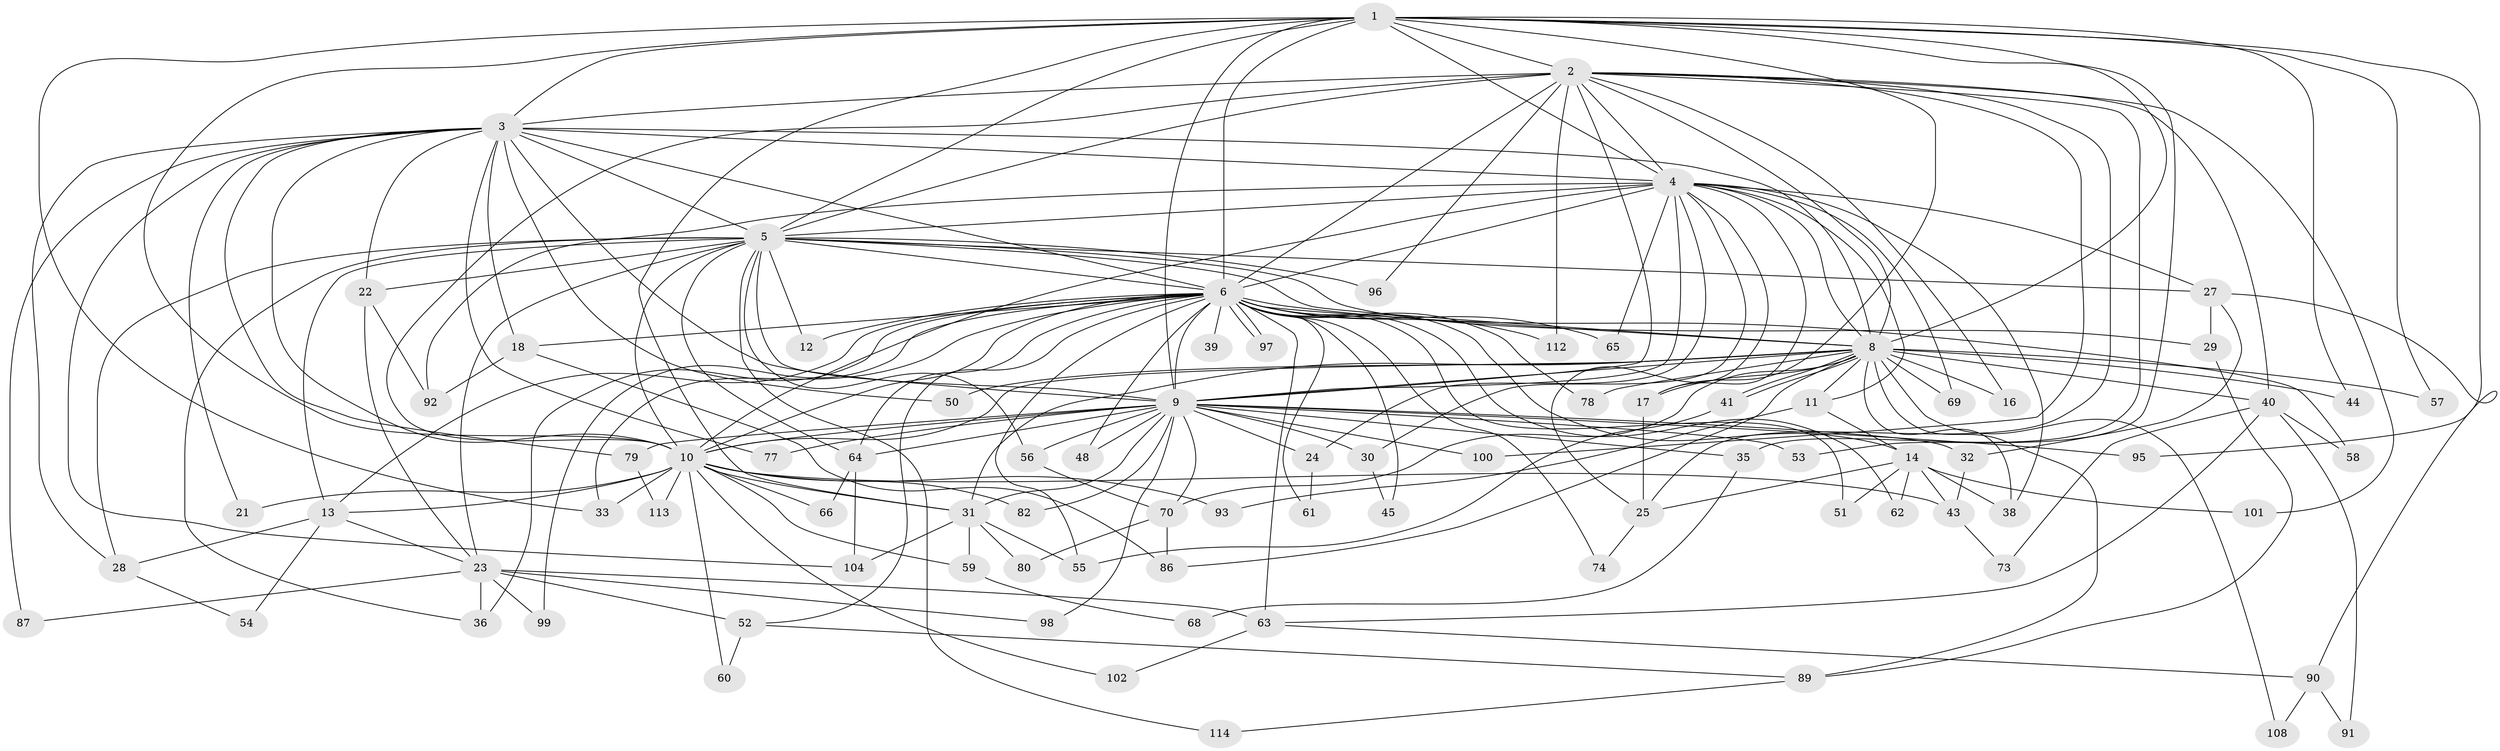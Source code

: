 // Generated by graph-tools (version 1.1) at 2025/51/02/27/25 19:51:45]
// undirected, 85 vertices, 207 edges
graph export_dot {
graph [start="1"]
  node [color=gray90,style=filled];
  1 [super="+49"];
  2;
  3 [super="+85"];
  4 [super="+37"];
  5 [super="+47"];
  6 [super="+7"];
  8 [super="+26"];
  9 [super="+15"];
  10 [super="+42"];
  11;
  12;
  13 [super="+19"];
  14 [super="+46"];
  16;
  17 [super="+20"];
  18 [super="+71"];
  21;
  22;
  23 [super="+34"];
  24;
  25 [super="+72"];
  27;
  28 [super="+110"];
  29 [super="+83"];
  30;
  31 [super="+75"];
  32;
  33 [super="+67"];
  35;
  36 [super="+109"];
  38 [super="+76"];
  39;
  40;
  41;
  43 [super="+84"];
  44;
  45;
  48;
  50;
  51;
  52;
  53;
  54;
  55 [super="+88"];
  56;
  57;
  58;
  59;
  60;
  61;
  62;
  63 [super="+106"];
  64 [super="+111"];
  65;
  66;
  68;
  69;
  70 [super="+81"];
  73;
  74;
  77;
  78;
  79;
  80;
  82;
  86 [super="+94"];
  87;
  89 [super="+107"];
  90;
  91;
  92 [super="+103"];
  93;
  95;
  96;
  97;
  98;
  99;
  100;
  101;
  102;
  104 [super="+105"];
  108;
  112;
  113;
  114;
  1 -- 2;
  1 -- 3;
  1 -- 4;
  1 -- 5;
  1 -- 6 [weight=2];
  1 -- 8;
  1 -- 9;
  1 -- 10;
  1 -- 17;
  1 -- 33;
  1 -- 44;
  1 -- 53;
  1 -- 57;
  1 -- 95;
  1 -- 31;
  2 -- 3 [weight=2];
  2 -- 4;
  2 -- 5;
  2 -- 6 [weight=2];
  2 -- 8;
  2 -- 9;
  2 -- 10;
  2 -- 16;
  2 -- 25;
  2 -- 35;
  2 -- 40;
  2 -- 96;
  2 -- 100;
  2 -- 101;
  2 -- 112;
  3 -- 4;
  3 -- 5;
  3 -- 6 [weight=2];
  3 -- 8;
  3 -- 9;
  3 -- 10;
  3 -- 21;
  3 -- 22;
  3 -- 28;
  3 -- 50;
  3 -- 77;
  3 -- 79;
  3 -- 87;
  3 -- 104;
  3 -- 18;
  4 -- 5;
  4 -- 6 [weight=2];
  4 -- 8;
  4 -- 9;
  4 -- 10;
  4 -- 11;
  4 -- 17;
  4 -- 24;
  4 -- 27;
  4 -- 30;
  4 -- 65;
  4 -- 69;
  4 -- 92;
  4 -- 25;
  4 -- 38;
  5 -- 6 [weight=2];
  5 -- 8;
  5 -- 9 [weight=2];
  5 -- 10;
  5 -- 12;
  5 -- 13;
  5 -- 22;
  5 -- 27;
  5 -- 29 [weight=2];
  5 -- 36;
  5 -- 56;
  5 -- 96;
  5 -- 114;
  5 -- 23;
  5 -- 28;
  5 -- 64;
  6 -- 8 [weight=2];
  6 -- 9 [weight=2];
  6 -- 10 [weight=2];
  6 -- 13;
  6 -- 14 [weight=2];
  6 -- 36;
  6 -- 45;
  6 -- 52;
  6 -- 61;
  6 -- 64;
  6 -- 65;
  6 -- 74;
  6 -- 97;
  6 -- 97;
  6 -- 99;
  6 -- 12;
  6 -- 78;
  6 -- 18;
  6 -- 33;
  6 -- 39;
  6 -- 48;
  6 -- 112;
  6 -- 51;
  6 -- 55;
  6 -- 58;
  6 -- 62;
  6 -- 63;
  8 -- 9;
  8 -- 10 [weight=2];
  8 -- 11;
  8 -- 16;
  8 -- 38;
  8 -- 40;
  8 -- 41;
  8 -- 41;
  8 -- 44;
  8 -- 50;
  8 -- 57;
  8 -- 69;
  8 -- 70;
  8 -- 78;
  8 -- 86;
  8 -- 89;
  8 -- 108;
  8 -- 17;
  8 -- 31;
  9 -- 10 [weight=2];
  9 -- 24;
  9 -- 30;
  9 -- 31;
  9 -- 32;
  9 -- 35;
  9 -- 48;
  9 -- 53;
  9 -- 56;
  9 -- 64;
  9 -- 77;
  9 -- 82;
  9 -- 95;
  9 -- 98;
  9 -- 100;
  9 -- 79;
  9 -- 70;
  10 -- 21;
  10 -- 59;
  10 -- 60;
  10 -- 66;
  10 -- 82;
  10 -- 93;
  10 -- 102;
  10 -- 113;
  10 -- 33;
  10 -- 31;
  10 -- 43;
  10 -- 13;
  11 -- 93;
  11 -- 14;
  13 -- 23;
  13 -- 54;
  13 -- 28;
  14 -- 38;
  14 -- 43;
  14 -- 51;
  14 -- 62;
  14 -- 101;
  14 -- 25;
  17 -- 25;
  18 -- 86;
  18 -- 92;
  22 -- 23;
  22 -- 92;
  23 -- 87;
  23 -- 98;
  23 -- 99;
  23 -- 52;
  23 -- 63;
  23 -- 36;
  24 -- 61;
  25 -- 74;
  27 -- 29;
  27 -- 32;
  27 -- 90;
  28 -- 54;
  29 -- 89;
  30 -- 45;
  31 -- 55;
  31 -- 59;
  31 -- 80;
  31 -- 104;
  32 -- 43;
  35 -- 68;
  40 -- 58;
  40 -- 73;
  40 -- 91;
  40 -- 63;
  41 -- 55;
  43 -- 73;
  52 -- 60;
  52 -- 89;
  56 -- 70;
  59 -- 68;
  63 -- 90;
  63 -- 102;
  64 -- 66;
  64 -- 104;
  70 -- 80;
  70 -- 86;
  79 -- 113;
  89 -- 114;
  90 -- 91;
  90 -- 108;
}
